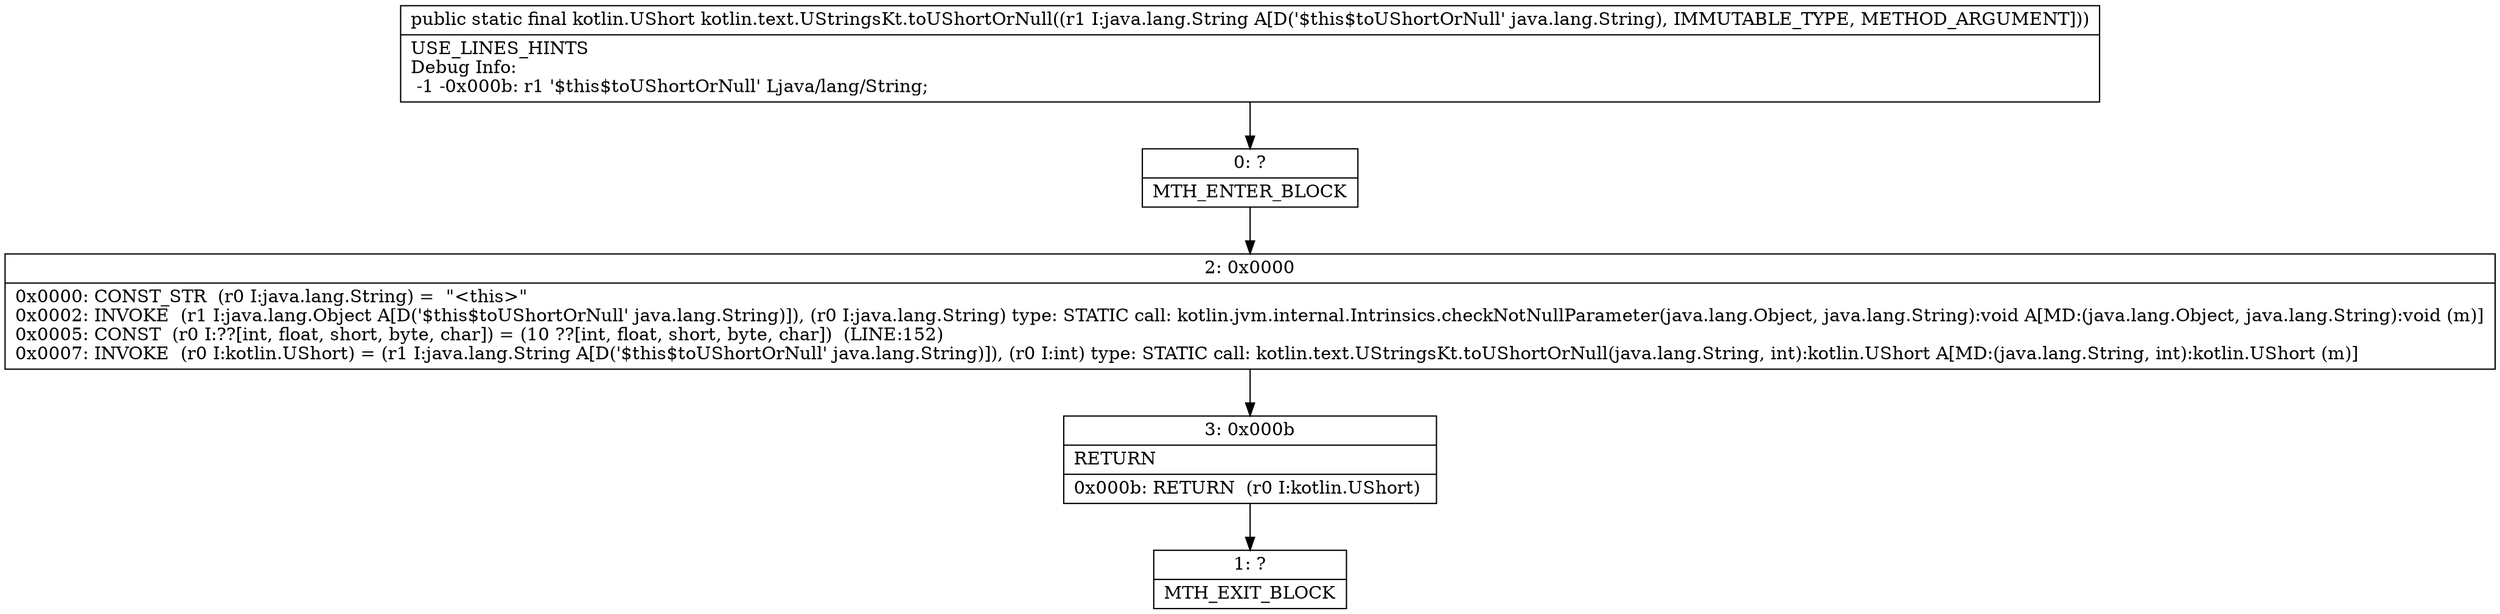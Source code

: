 digraph "CFG forkotlin.text.UStringsKt.toUShortOrNull(Ljava\/lang\/String;)Lkotlin\/UShort;" {
Node_0 [shape=record,label="{0\:\ ?|MTH_ENTER_BLOCK\l}"];
Node_2 [shape=record,label="{2\:\ 0x0000|0x0000: CONST_STR  (r0 I:java.lang.String) =  \"\<this\>\" \l0x0002: INVOKE  (r1 I:java.lang.Object A[D('$this$toUShortOrNull' java.lang.String)]), (r0 I:java.lang.String) type: STATIC call: kotlin.jvm.internal.Intrinsics.checkNotNullParameter(java.lang.Object, java.lang.String):void A[MD:(java.lang.Object, java.lang.String):void (m)]\l0x0005: CONST  (r0 I:??[int, float, short, byte, char]) = (10 ??[int, float, short, byte, char])  (LINE:152)\l0x0007: INVOKE  (r0 I:kotlin.UShort) = (r1 I:java.lang.String A[D('$this$toUShortOrNull' java.lang.String)]), (r0 I:int) type: STATIC call: kotlin.text.UStringsKt.toUShortOrNull(java.lang.String, int):kotlin.UShort A[MD:(java.lang.String, int):kotlin.UShort (m)]\l}"];
Node_3 [shape=record,label="{3\:\ 0x000b|RETURN\l|0x000b: RETURN  (r0 I:kotlin.UShort) \l}"];
Node_1 [shape=record,label="{1\:\ ?|MTH_EXIT_BLOCK\l}"];
MethodNode[shape=record,label="{public static final kotlin.UShort kotlin.text.UStringsKt.toUShortOrNull((r1 I:java.lang.String A[D('$this$toUShortOrNull' java.lang.String), IMMUTABLE_TYPE, METHOD_ARGUMENT]))  | USE_LINES_HINTS\lDebug Info:\l  \-1 \-0x000b: r1 '$this$toUShortOrNull' Ljava\/lang\/String;\l}"];
MethodNode -> Node_0;Node_0 -> Node_2;
Node_2 -> Node_3;
Node_3 -> Node_1;
}

